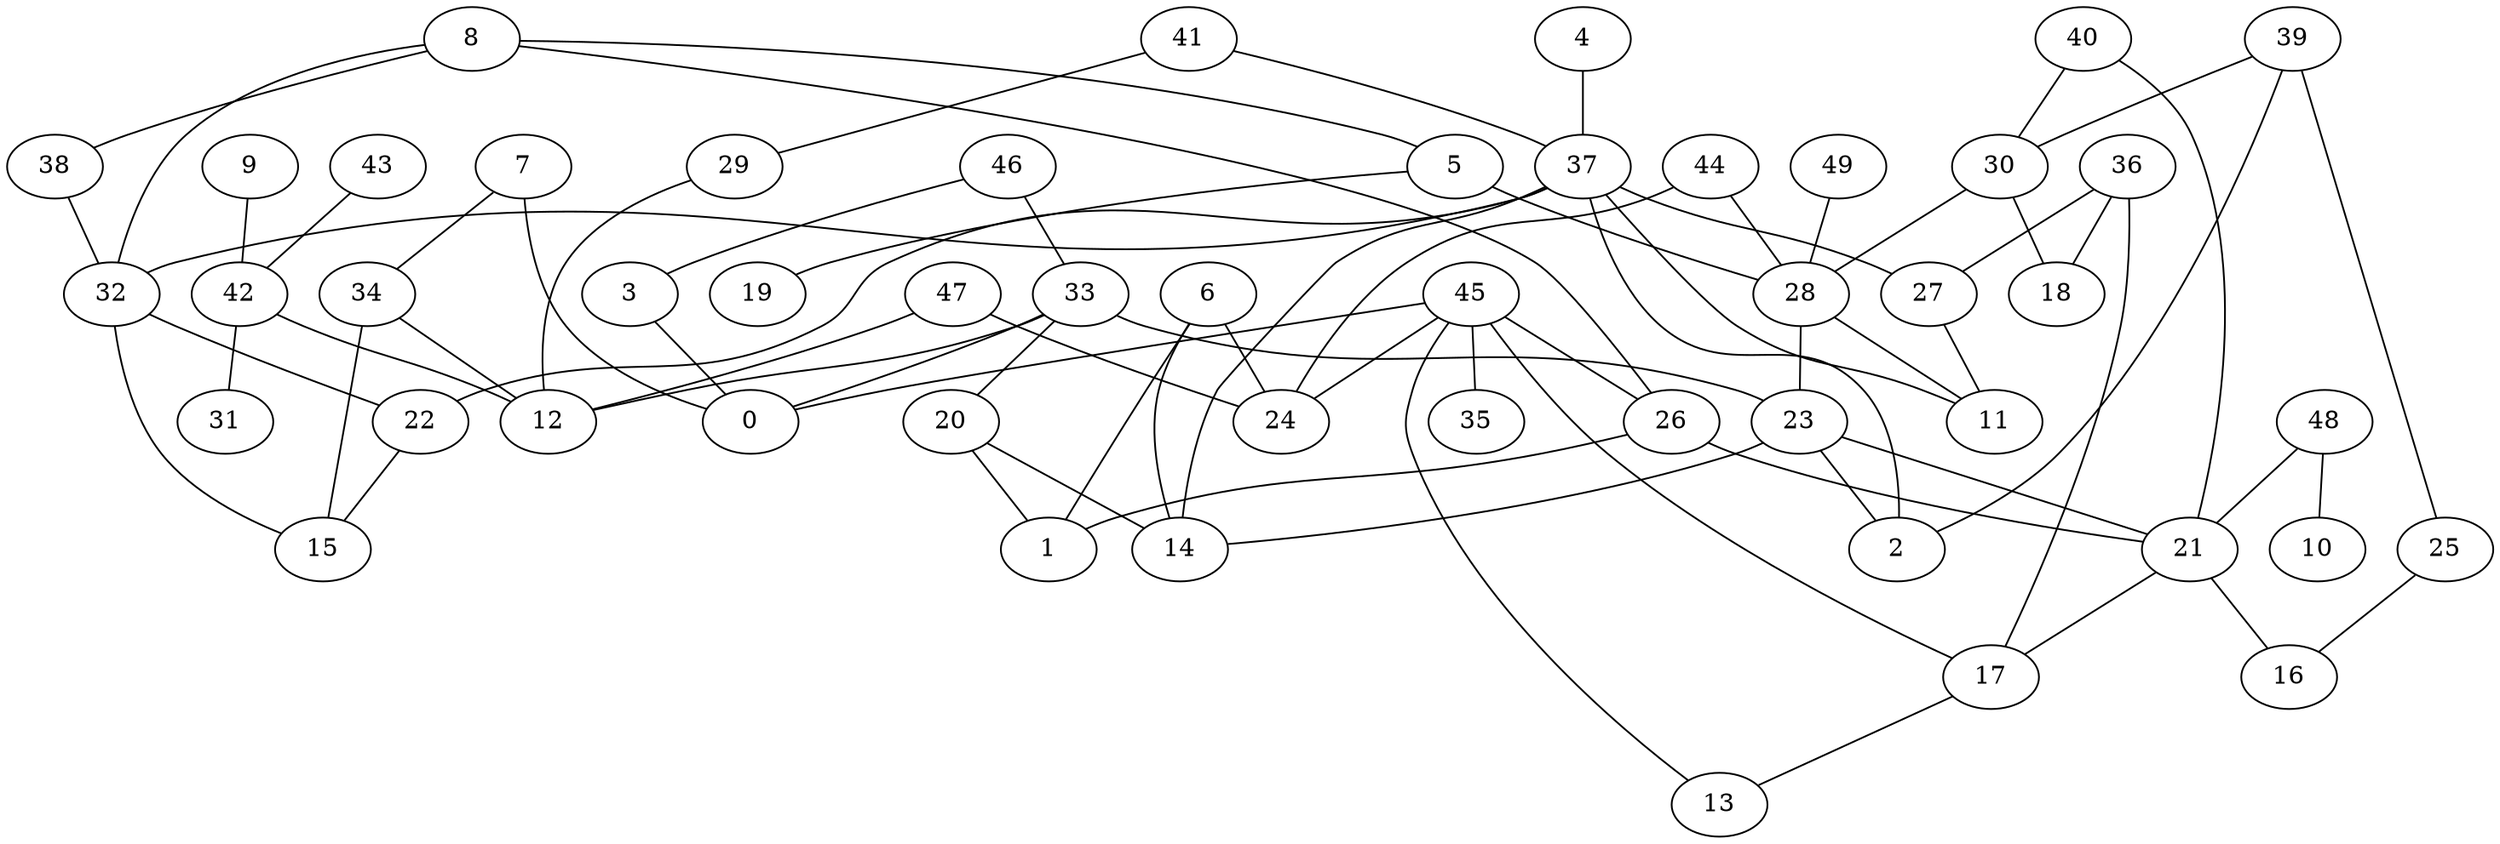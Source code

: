 digraph GG_graph {

subgraph G_graph {
edge [color = black]
"4" -> "37" [dir = none]
"9" -> "42" [dir = none]
"8" -> "26" [dir = none]
"8" -> "5" [dir = none]
"43" -> "42" [dir = none]
"29" -> "12" [dir = none]
"5" -> "19" [dir = none]
"5" -> "28" [dir = none]
"38" -> "32" [dir = none]
"7" -> "34" [dir = none]
"44" -> "24" [dir = none]
"42" -> "31" [dir = none]
"42" -> "12" [dir = none]
"49" -> "28" [dir = none]
"39" -> "25" [dir = none]
"39" -> "30" [dir = none]
"39" -> "2" [dir = none]
"20" -> "1" [dir = none]
"37" -> "32" [dir = none]
"37" -> "27" [dir = none]
"37" -> "2" [dir = none]
"48" -> "10" [dir = none]
"48" -> "21" [dir = none]
"41" -> "37" [dir = none]
"28" -> "23" [dir = none]
"46" -> "3" [dir = none]
"46" -> "33" [dir = none]
"21" -> "17" [dir = none]
"23" -> "14" [dir = none]
"23" -> "21" [dir = none]
"23" -> "2" [dir = none]
"33" -> "12" [dir = none]
"33" -> "20" [dir = none]
"33" -> "23" [dir = none]
"32" -> "22" [dir = none]
"32" -> "15" [dir = none]
"25" -> "16" [dir = none]
"36" -> "18" [dir = none]
"36" -> "17" [dir = none]
"47" -> "12" [dir = none]
"27" -> "11" [dir = none]
"17" -> "13" [dir = none]
"40" -> "21" [dir = none]
"34" -> "15" [dir = none]
"6" -> "24" [dir = none]
"45" -> "0" [dir = none]
"45" -> "24" [dir = none]
"45" -> "35" [dir = none]
"45" -> "13" [dir = none]
"34" -> "12" [dir = none]
"21" -> "16" [dir = none]
"30" -> "18" [dir = none]
"44" -> "28" [dir = none]
"7" -> "0" [dir = none]
"3" -> "0" [dir = none]
"22" -> "15" [dir = none]
"6" -> "1" [dir = none]
"30" -> "28" [dir = none]
"33" -> "0" [dir = none]
"40" -> "30" [dir = none]
"28" -> "11" [dir = none]
"26" -> "1" [dir = none]
"45" -> "17" [dir = none]
"8" -> "32" [dir = none]
"8" -> "38" [dir = none]
"26" -> "21" [dir = none]
"37" -> "14" [dir = none]
"37" -> "22" [dir = none]
"37" -> "11" [dir = none]
"47" -> "24" [dir = none]
"20" -> "14" [dir = none]
"6" -> "14" [dir = none]
"41" -> "29" [dir = none]
"45" -> "26" [dir = none]
"36" -> "27" [dir = none]
}

}
